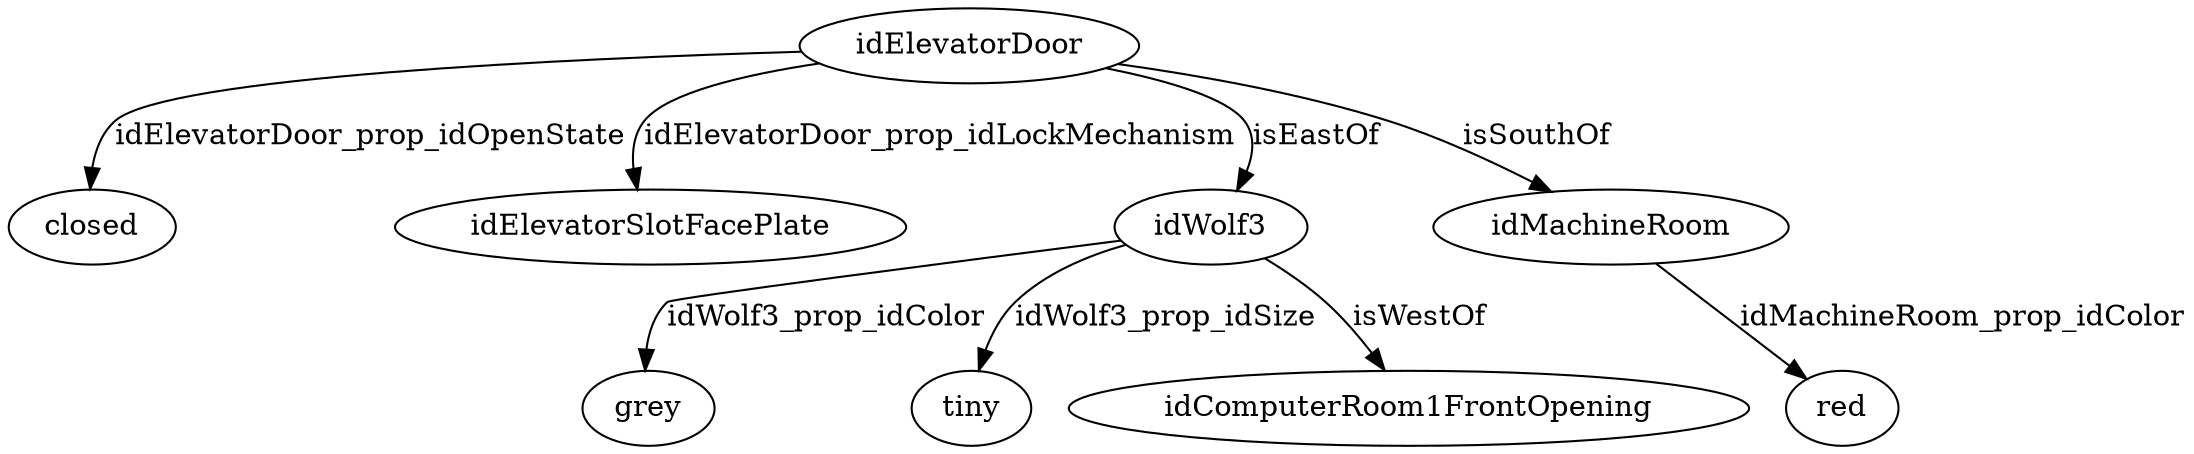 strict digraph  {
idElevatorDoor [node_type=entity_node, root=root];
closed;
idElevatorSlotFacePlate;
idWolf3;
grey;
tiny;
idMachineRoom;
red;
idComputerRoom1FrontOpening;
idElevatorDoor -> closed  [edge_type=property, label=idElevatorDoor_prop_idOpenState];
idElevatorDoor -> idElevatorSlotFacePlate  [edge_type=property, label=idElevatorDoor_prop_idLockMechanism];
idElevatorDoor -> idWolf3  [edge_type=relationship, label=isEastOf];
idElevatorDoor -> idMachineRoom  [edge_type=relationship, label=isSouthOf];
idWolf3 -> grey  [edge_type=property, label=idWolf3_prop_idColor];
idWolf3 -> tiny  [edge_type=property, label=idWolf3_prop_idSize];
idWolf3 -> idComputerRoom1FrontOpening  [edge_type=relationship, label=isWestOf];
idMachineRoom -> red  [edge_type=property, label=idMachineRoom_prop_idColor];
}
